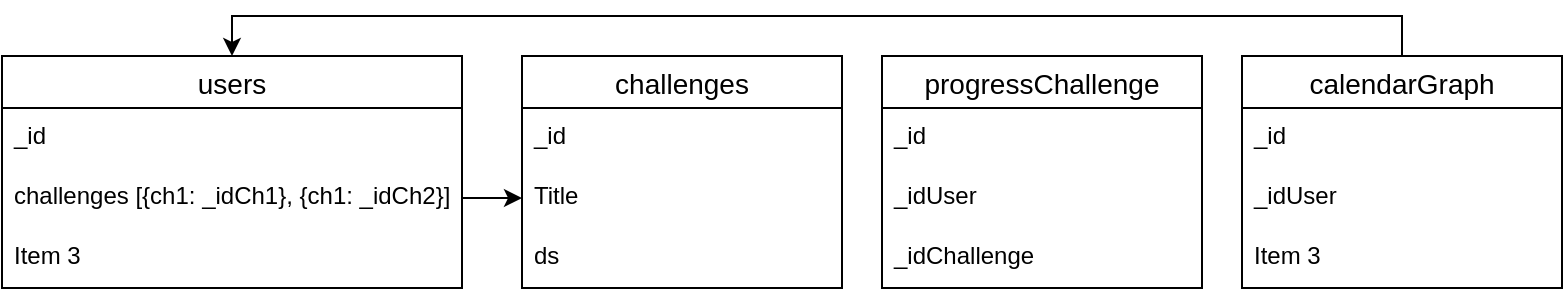 <mxfile version="13.10.4" type="github">
  <diagram id="Ow3YUi2gzzFx3wp-Ck79" name="Page-1">
    <mxGraphModel dx="1422" dy="762" grid="1" gridSize="10" guides="1" tooltips="1" connect="1" arrows="1" fold="1" page="1" pageScale="1" pageWidth="827" pageHeight="1169" math="0" shadow="0">
      <root>
        <mxCell id="0" />
        <mxCell id="1" parent="0" />
        <mxCell id="NPCMdFBzZ6tQ1YQKS4fF-2" value="users" style="swimlane;fontStyle=0;childLayout=stackLayout;horizontal=1;startSize=26;horizontalStack=0;resizeParent=1;resizeParentMax=0;resizeLast=0;collapsible=1;marginBottom=0;align=center;fontSize=14;" vertex="1" parent="1">
          <mxGeometry x="20" y="40" width="230" height="116" as="geometry">
            <mxRectangle x="330" y="230" width="50" height="26" as="alternateBounds" />
          </mxGeometry>
        </mxCell>
        <mxCell id="NPCMdFBzZ6tQ1YQKS4fF-3" value="_id" style="text;strokeColor=none;fillColor=none;spacingLeft=4;spacingRight=4;overflow=hidden;rotatable=0;points=[[0,0.5],[1,0.5]];portConstraint=eastwest;fontSize=12;" vertex="1" parent="NPCMdFBzZ6tQ1YQKS4fF-2">
          <mxGeometry y="26" width="230" height="30" as="geometry" />
        </mxCell>
        <mxCell id="NPCMdFBzZ6tQ1YQKS4fF-4" value="challenges [{ch1: _idCh1}, {ch1: _idCh2}]" style="text;strokeColor=none;fillColor=none;spacingLeft=4;spacingRight=4;overflow=hidden;rotatable=0;points=[[0,0.5],[1,0.5]];portConstraint=eastwest;fontSize=12;" vertex="1" parent="NPCMdFBzZ6tQ1YQKS4fF-2">
          <mxGeometry y="56" width="230" height="30" as="geometry" />
        </mxCell>
        <mxCell id="NPCMdFBzZ6tQ1YQKS4fF-5" value="Item 3" style="text;strokeColor=none;fillColor=none;spacingLeft=4;spacingRight=4;overflow=hidden;rotatable=0;points=[[0,0.5],[1,0.5]];portConstraint=eastwest;fontSize=12;" vertex="1" parent="NPCMdFBzZ6tQ1YQKS4fF-2">
          <mxGeometry y="86" width="230" height="30" as="geometry" />
        </mxCell>
        <mxCell id="NPCMdFBzZ6tQ1YQKS4fF-7" value="challenges" style="swimlane;fontStyle=0;childLayout=stackLayout;horizontal=1;startSize=26;horizontalStack=0;resizeParent=1;resizeParentMax=0;resizeLast=0;collapsible=1;marginBottom=0;align=center;fontSize=14;" vertex="1" parent="1">
          <mxGeometry x="280" y="40" width="160" height="116" as="geometry">
            <mxRectangle x="330" y="230" width="50" height="26" as="alternateBounds" />
          </mxGeometry>
        </mxCell>
        <mxCell id="NPCMdFBzZ6tQ1YQKS4fF-8" value="_id" style="text;strokeColor=none;fillColor=none;spacingLeft=4;spacingRight=4;overflow=hidden;rotatable=0;points=[[0,0.5],[1,0.5]];portConstraint=eastwest;fontSize=12;" vertex="1" parent="NPCMdFBzZ6tQ1YQKS4fF-7">
          <mxGeometry y="26" width="160" height="30" as="geometry" />
        </mxCell>
        <mxCell id="NPCMdFBzZ6tQ1YQKS4fF-9" value="Title" style="text;strokeColor=none;fillColor=none;spacingLeft=4;spacingRight=4;overflow=hidden;rotatable=0;points=[[0,0.5],[1,0.5]];portConstraint=eastwest;fontSize=12;" vertex="1" parent="NPCMdFBzZ6tQ1YQKS4fF-7">
          <mxGeometry y="56" width="160" height="30" as="geometry" />
        </mxCell>
        <mxCell id="NPCMdFBzZ6tQ1YQKS4fF-10" value="ds" style="text;strokeColor=none;fillColor=none;spacingLeft=4;spacingRight=4;overflow=hidden;rotatable=0;points=[[0,0.5],[1,0.5]];portConstraint=eastwest;fontSize=12;" vertex="1" parent="NPCMdFBzZ6tQ1YQKS4fF-7">
          <mxGeometry y="86" width="160" height="30" as="geometry" />
        </mxCell>
        <mxCell id="NPCMdFBzZ6tQ1YQKS4fF-11" value="progressChallenge" style="swimlane;fontStyle=0;childLayout=stackLayout;horizontal=1;startSize=26;horizontalStack=0;resizeParent=1;resizeParentMax=0;resizeLast=0;collapsible=1;marginBottom=0;align=center;fontSize=14;" vertex="1" parent="1">
          <mxGeometry x="460" y="40" width="160" height="116" as="geometry">
            <mxRectangle x="330" y="230" width="50" height="26" as="alternateBounds" />
          </mxGeometry>
        </mxCell>
        <mxCell id="NPCMdFBzZ6tQ1YQKS4fF-12" value="_id" style="text;strokeColor=none;fillColor=none;spacingLeft=4;spacingRight=4;overflow=hidden;rotatable=0;points=[[0,0.5],[1,0.5]];portConstraint=eastwest;fontSize=12;" vertex="1" parent="NPCMdFBzZ6tQ1YQKS4fF-11">
          <mxGeometry y="26" width="160" height="30" as="geometry" />
        </mxCell>
        <mxCell id="NPCMdFBzZ6tQ1YQKS4fF-13" value="_idUser" style="text;strokeColor=none;fillColor=none;spacingLeft=4;spacingRight=4;overflow=hidden;rotatable=0;points=[[0,0.5],[1,0.5]];portConstraint=eastwest;fontSize=12;" vertex="1" parent="NPCMdFBzZ6tQ1YQKS4fF-11">
          <mxGeometry y="56" width="160" height="30" as="geometry" />
        </mxCell>
        <mxCell id="NPCMdFBzZ6tQ1YQKS4fF-14" value="_idChallenge" style="text;strokeColor=none;fillColor=none;spacingLeft=4;spacingRight=4;overflow=hidden;rotatable=0;points=[[0,0.5],[1,0.5]];portConstraint=eastwest;fontSize=12;" vertex="1" parent="NPCMdFBzZ6tQ1YQKS4fF-11">
          <mxGeometry y="86" width="160" height="30" as="geometry" />
        </mxCell>
        <mxCell id="NPCMdFBzZ6tQ1YQKS4fF-22" style="edgeStyle=orthogonalEdgeStyle;rounded=0;orthogonalLoop=1;jettySize=auto;html=1;entryX=0.5;entryY=0;entryDx=0;entryDy=0;" edge="1" parent="1" source="NPCMdFBzZ6tQ1YQKS4fF-15" target="NPCMdFBzZ6tQ1YQKS4fF-2">
          <mxGeometry relative="1" as="geometry">
            <Array as="points">
              <mxPoint x="720" y="20" />
              <mxPoint x="135" y="20" />
            </Array>
          </mxGeometry>
        </mxCell>
        <mxCell id="NPCMdFBzZ6tQ1YQKS4fF-15" value="calendarGraph" style="swimlane;fontStyle=0;childLayout=stackLayout;horizontal=1;startSize=26;horizontalStack=0;resizeParent=1;resizeParentMax=0;resizeLast=0;collapsible=1;marginBottom=0;align=center;fontSize=14;" vertex="1" parent="1">
          <mxGeometry x="640" y="40" width="160" height="116" as="geometry">
            <mxRectangle x="330" y="230" width="50" height="26" as="alternateBounds" />
          </mxGeometry>
        </mxCell>
        <mxCell id="NPCMdFBzZ6tQ1YQKS4fF-16" value="_id" style="text;strokeColor=none;fillColor=none;spacingLeft=4;spacingRight=4;overflow=hidden;rotatable=0;points=[[0,0.5],[1,0.5]];portConstraint=eastwest;fontSize=12;" vertex="1" parent="NPCMdFBzZ6tQ1YQKS4fF-15">
          <mxGeometry y="26" width="160" height="30" as="geometry" />
        </mxCell>
        <mxCell id="NPCMdFBzZ6tQ1YQKS4fF-17" value="_idUser" style="text;strokeColor=none;fillColor=none;spacingLeft=4;spacingRight=4;overflow=hidden;rotatable=0;points=[[0,0.5],[1,0.5]];portConstraint=eastwest;fontSize=12;" vertex="1" parent="NPCMdFBzZ6tQ1YQKS4fF-15">
          <mxGeometry y="56" width="160" height="30" as="geometry" />
        </mxCell>
        <mxCell id="NPCMdFBzZ6tQ1YQKS4fF-18" value="Item 3" style="text;strokeColor=none;fillColor=none;spacingLeft=4;spacingRight=4;overflow=hidden;rotatable=0;points=[[0,0.5],[1,0.5]];portConstraint=eastwest;fontSize=12;" vertex="1" parent="NPCMdFBzZ6tQ1YQKS4fF-15">
          <mxGeometry y="86" width="160" height="30" as="geometry" />
        </mxCell>
        <mxCell id="NPCMdFBzZ6tQ1YQKS4fF-20" style="edgeStyle=orthogonalEdgeStyle;rounded=0;orthogonalLoop=1;jettySize=auto;html=1;" edge="1" parent="1" source="NPCMdFBzZ6tQ1YQKS4fF-4" target="NPCMdFBzZ6tQ1YQKS4fF-9">
          <mxGeometry relative="1" as="geometry" />
        </mxCell>
      </root>
    </mxGraphModel>
  </diagram>
</mxfile>
